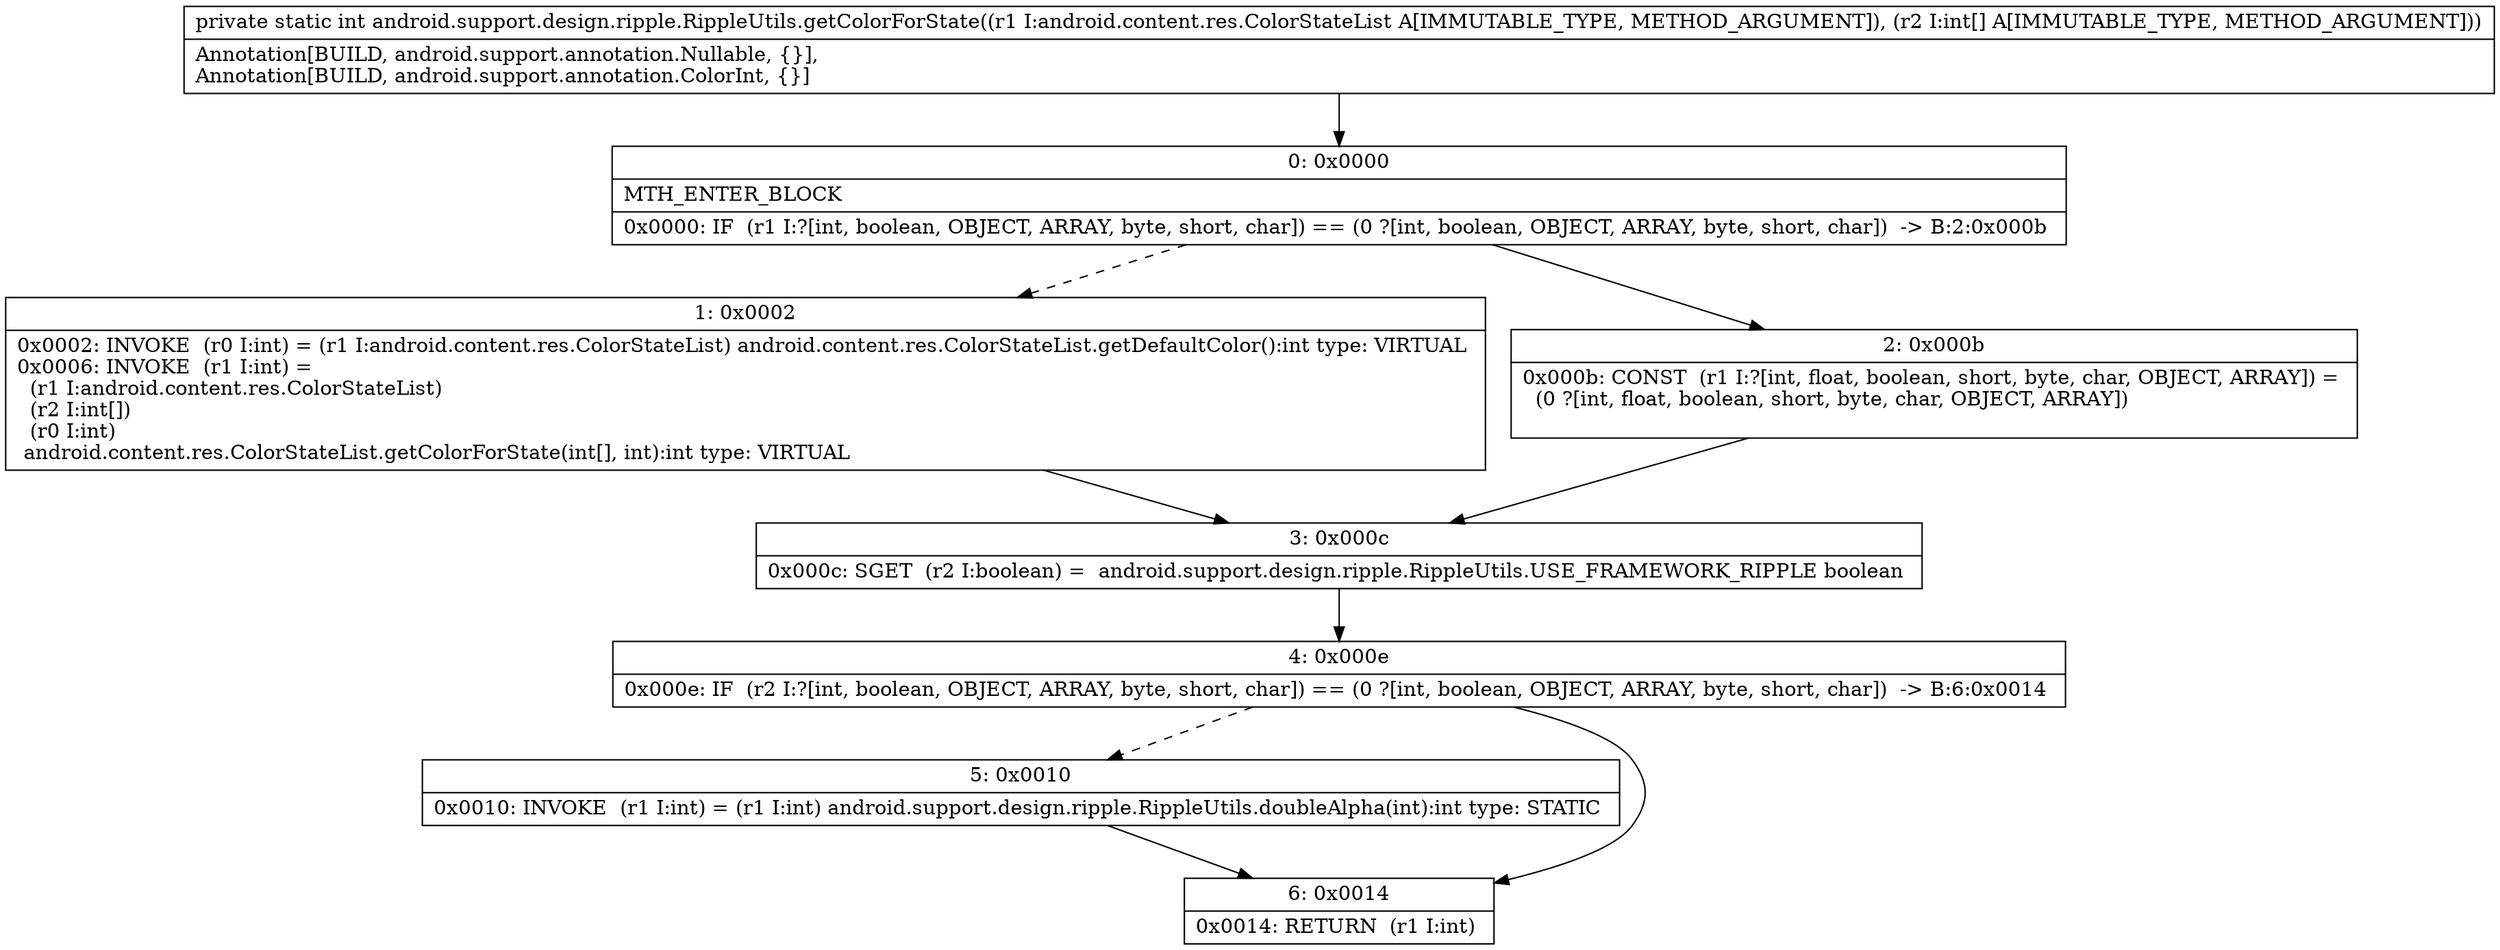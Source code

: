 digraph "CFG forandroid.support.design.ripple.RippleUtils.getColorForState(Landroid\/content\/res\/ColorStateList;[I)I" {
Node_0 [shape=record,label="{0\:\ 0x0000|MTH_ENTER_BLOCK\l|0x0000: IF  (r1 I:?[int, boolean, OBJECT, ARRAY, byte, short, char]) == (0 ?[int, boolean, OBJECT, ARRAY, byte, short, char])  \-\> B:2:0x000b \l}"];
Node_1 [shape=record,label="{1\:\ 0x0002|0x0002: INVOKE  (r0 I:int) = (r1 I:android.content.res.ColorStateList) android.content.res.ColorStateList.getDefaultColor():int type: VIRTUAL \l0x0006: INVOKE  (r1 I:int) = \l  (r1 I:android.content.res.ColorStateList)\l  (r2 I:int[])\l  (r0 I:int)\l android.content.res.ColorStateList.getColorForState(int[], int):int type: VIRTUAL \l}"];
Node_2 [shape=record,label="{2\:\ 0x000b|0x000b: CONST  (r1 I:?[int, float, boolean, short, byte, char, OBJECT, ARRAY]) = \l  (0 ?[int, float, boolean, short, byte, char, OBJECT, ARRAY])\l \l}"];
Node_3 [shape=record,label="{3\:\ 0x000c|0x000c: SGET  (r2 I:boolean) =  android.support.design.ripple.RippleUtils.USE_FRAMEWORK_RIPPLE boolean \l}"];
Node_4 [shape=record,label="{4\:\ 0x000e|0x000e: IF  (r2 I:?[int, boolean, OBJECT, ARRAY, byte, short, char]) == (0 ?[int, boolean, OBJECT, ARRAY, byte, short, char])  \-\> B:6:0x0014 \l}"];
Node_5 [shape=record,label="{5\:\ 0x0010|0x0010: INVOKE  (r1 I:int) = (r1 I:int) android.support.design.ripple.RippleUtils.doubleAlpha(int):int type: STATIC \l}"];
Node_6 [shape=record,label="{6\:\ 0x0014|0x0014: RETURN  (r1 I:int) \l}"];
MethodNode[shape=record,label="{private static int android.support.design.ripple.RippleUtils.getColorForState((r1 I:android.content.res.ColorStateList A[IMMUTABLE_TYPE, METHOD_ARGUMENT]), (r2 I:int[] A[IMMUTABLE_TYPE, METHOD_ARGUMENT]))  | Annotation[BUILD, android.support.annotation.Nullable, \{\}], \lAnnotation[BUILD, android.support.annotation.ColorInt, \{\}]\l}"];
MethodNode -> Node_0;
Node_0 -> Node_1[style=dashed];
Node_0 -> Node_2;
Node_1 -> Node_3;
Node_2 -> Node_3;
Node_3 -> Node_4;
Node_4 -> Node_5[style=dashed];
Node_4 -> Node_6;
Node_5 -> Node_6;
}

